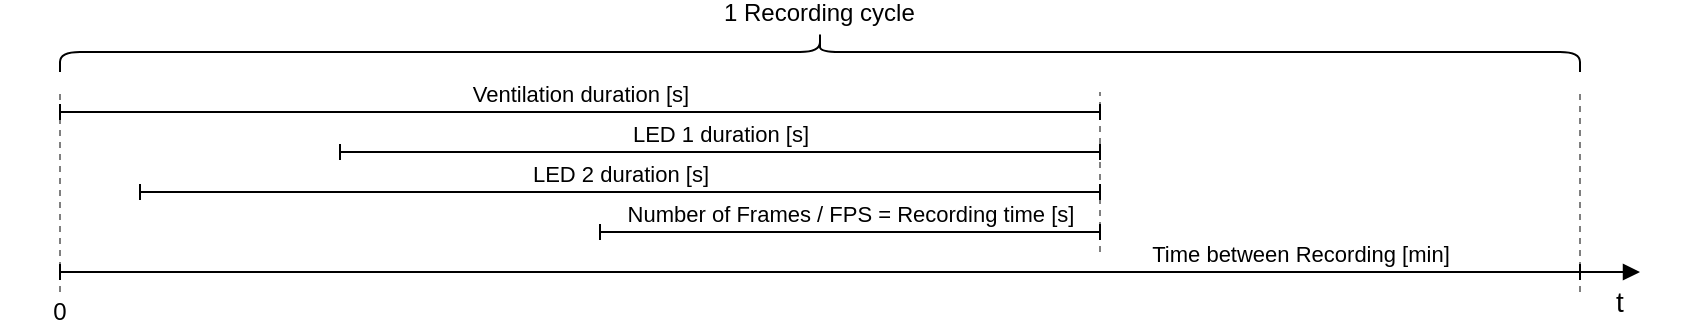 <mxfile version="27.1.6">
  <diagram name="Page-1" id="dbsR8vs_CazV-WnHm-wN">
    <mxGraphModel dx="1091" dy="623" grid="1" gridSize="10" guides="1" tooltips="1" connect="1" arrows="1" fold="1" page="1" pageScale="1" pageWidth="850" pageHeight="1100" math="0" shadow="0">
      <root>
        <mxCell id="0" />
        <mxCell id="1" parent="0" />
        <mxCell id="CG9kelQKlH86swnD9Ld2-2" value="Ventilation duration [s]" style="endArrow=baseDash;html=1;rounded=0;startArrow=baseDash;startFill=0;endFill=0;labelPosition=center;verticalLabelPosition=top;align=center;verticalAlign=bottom;labelBackgroundColor=none;" edge="1" parent="1">
          <mxGeometry width="50" height="50" relative="1" as="geometry">
            <mxPoint x="40" y="720" as="sourcePoint" />
            <mxPoint x="560" y="720" as="targetPoint" />
          </mxGeometry>
        </mxCell>
        <mxCell id="CG9kelQKlH86swnD9Ld2-3" value="LED 1 duration [s]" style="endArrow=baseDash;html=1;rounded=0;startArrow=baseDash;startFill=0;endFill=0;labelPosition=center;verticalLabelPosition=top;align=center;verticalAlign=bottom;labelBackgroundColor=none;" edge="1" parent="1">
          <mxGeometry width="50" height="50" relative="1" as="geometry">
            <mxPoint x="180" y="740" as="sourcePoint" />
            <mxPoint x="560" y="740" as="targetPoint" />
          </mxGeometry>
        </mxCell>
        <mxCell id="CG9kelQKlH86swnD9Ld2-4" value="&lt;div&gt;LED 2 duration [s]&lt;/div&gt;" style="endArrow=baseDash;html=1;rounded=0;startArrow=baseDash;startFill=0;endFill=0;labelPosition=center;verticalLabelPosition=top;align=center;verticalAlign=bottom;labelBackgroundColor=none;" edge="1" parent="1">
          <mxGeometry width="50" height="50" relative="1" as="geometry">
            <mxPoint x="80" y="760" as="sourcePoint" />
            <mxPoint x="560" y="760" as="targetPoint" />
          </mxGeometry>
        </mxCell>
        <mxCell id="CG9kelQKlH86swnD9Ld2-6" value="Number of Frames / FPS = Recording time [s]" style="endArrow=baseDash;html=1;rounded=0;startArrow=baseDash;startFill=0;endFill=0;labelPosition=center;verticalLabelPosition=top;align=center;verticalAlign=bottom;labelBackgroundColor=none;" edge="1" parent="1">
          <mxGeometry width="50" height="50" relative="1" as="geometry">
            <mxPoint x="310" y="780" as="sourcePoint" />
            <mxPoint x="560" y="780" as="targetPoint" />
          </mxGeometry>
        </mxCell>
        <mxCell id="CG9kelQKlH86swnD9Ld2-8" value="" style="endArrow=none;dashed=1;html=1;rounded=0;opacity=50;" edge="1" parent="1">
          <mxGeometry width="50" height="50" relative="1" as="geometry">
            <mxPoint x="40" y="810" as="sourcePoint" />
            <mxPoint x="40" y="710" as="targetPoint" />
          </mxGeometry>
        </mxCell>
        <mxCell id="CG9kelQKlH86swnD9Ld2-10" value="" style="endArrow=none;dashed=1;html=1;rounded=0;opacity=50;" edge="1" parent="1">
          <mxGeometry width="50" height="50" relative="1" as="geometry">
            <mxPoint x="560" y="790" as="sourcePoint" />
            <mxPoint x="560" y="710" as="targetPoint" />
          </mxGeometry>
        </mxCell>
        <mxCell id="CG9kelQKlH86swnD9Ld2-11" value="" style="endArrow=block;html=1;rounded=0;endFill=1;" edge="1" parent="1">
          <mxGeometry width="50" height="50" relative="1" as="geometry">
            <mxPoint x="800" y="800" as="sourcePoint" />
            <mxPoint x="830" y="800" as="targetPoint" />
          </mxGeometry>
        </mxCell>
        <mxCell id="CG9kelQKlH86swnD9Ld2-12" value="0" style="text;html=1;align=center;verticalAlign=middle;whiteSpace=wrap;rounded=0;" vertex="1" parent="1">
          <mxGeometry x="10" y="810" width="60" height="20" as="geometry" />
        </mxCell>
        <mxCell id="CG9kelQKlH86swnD9Ld2-13" value="t" style="text;html=1;align=center;verticalAlign=middle;whiteSpace=wrap;rounded=0;fontSize=14;" vertex="1" parent="1">
          <mxGeometry x="790" y="800" width="60" height="30" as="geometry" />
        </mxCell>
        <mxCell id="CG9kelQKlH86swnD9Ld2-14" value="Time between Recording [min]" style="endArrow=baseDash;html=1;rounded=0;startArrow=baseDash;startFill=0;endFill=0;labelPosition=center;verticalLabelPosition=top;align=center;verticalAlign=bottom;labelBackgroundColor=none;" edge="1" parent="1">
          <mxGeometry x="0.631" width="50" height="50" relative="1" as="geometry">
            <mxPoint x="40" y="800" as="sourcePoint" />
            <mxPoint x="800" y="800" as="targetPoint" />
            <mxPoint as="offset" />
          </mxGeometry>
        </mxCell>
        <mxCell id="CG9kelQKlH86swnD9Ld2-16" value="" style="endArrow=none;html=1;rounded=0;jumpSize=15;jumpStyle=none;dashed=1;strokeWidth=1;opacity=50;" edge="1" parent="1">
          <mxGeometry width="50" height="50" relative="1" as="geometry">
            <mxPoint x="800" y="810" as="sourcePoint" />
            <mxPoint x="800" y="710" as="targetPoint" />
          </mxGeometry>
        </mxCell>
        <mxCell id="CG9kelQKlH86swnD9Ld2-17" value="1 Recording cycle" style="shape=curlyBracket;whiteSpace=wrap;html=1;rounded=1;flipH=1;labelPosition=right;verticalLabelPosition=middle;align=left;verticalAlign=middle;rotation=-90;textDirection=vertical-lr;" vertex="1" parent="1">
          <mxGeometry x="410" y="310" width="20" height="760" as="geometry" />
        </mxCell>
      </root>
    </mxGraphModel>
  </diagram>
</mxfile>
